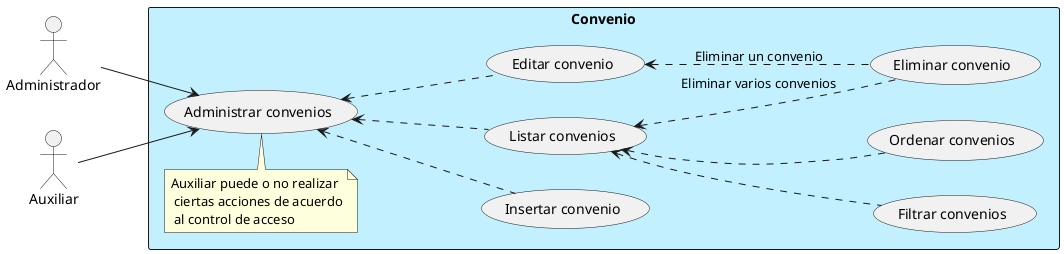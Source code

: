 @startuml
left to right direction
actor Administrador
actor Auxiliar

rectangle Convenio #Application {
  usecase "Insertar convenio" as C
  usecase "Listar convenios" as R
  usecase "Editar convenio" as U
  usecase "Eliminar convenio" as D
  usecase "Filtrar convenios" as Searchable
  usecase "Ordenar convenios" as Sortable
  usecase "Administrar convenios" as CRUD
  note "Auxiliar puede o no realizar\r\n ciertas acciones de acuerdo\r\n al control de acceso" as Acl
}

CRUD <--. C
CRUD <--. R
CRUD <--. U

R <.. Searchable
R <.. Sortable
U <.. D: "Eliminar un convenio"
R <.. D: "Eliminar varios convenios"

Administrador --> CRUD
Auxiliar --> CRUD
Acl -> CRUD
@enduml